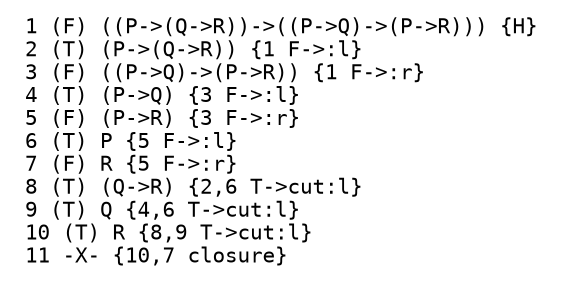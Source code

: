 digraph g {
graph[nodesep=0.1, ranksep=0.2];
node[shape=plaintext, fontname="Courier", fontsize=10];
edge[arrowsize=0.0, arrowhead=none,  penwidth=0.75];
node1[label="1 (F) ((P->(Q->R))->((P->Q)->(P->R))) {H}\l2 (T) (P->(Q->R)) {1 F->:l}\l3 (F) ((P->Q)->(P->R)) {1 F->:r}\l4 (T) (P->Q) {3 F->:l}\l5 (F) (P->R) {3 F->:r}\l6 (T) P {5 F->:l}\l7 (F) R {5 F->:r}\l8 (T) (Q->R) {2,6 T->cut:l}\l9 (T) Q {4,6 T->cut:l}\l10 (T) R {8,9 T->cut:l}\l11 -X- {10,7 closure}\l"];
}